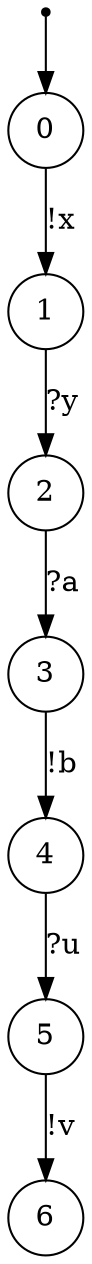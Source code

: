 digraph {
 node [shape=point] ENTRY
 node [shape=circle]
 ENTRY -> 0
0 -> 1 [label="!x"]
1 -> 2 [label="?y"]
2 -> 3 [label="?a"]
3 -> 4 [label="!b"]
4 -> 5 [label="?u"]
5 -> 6 [label="!v"]
}